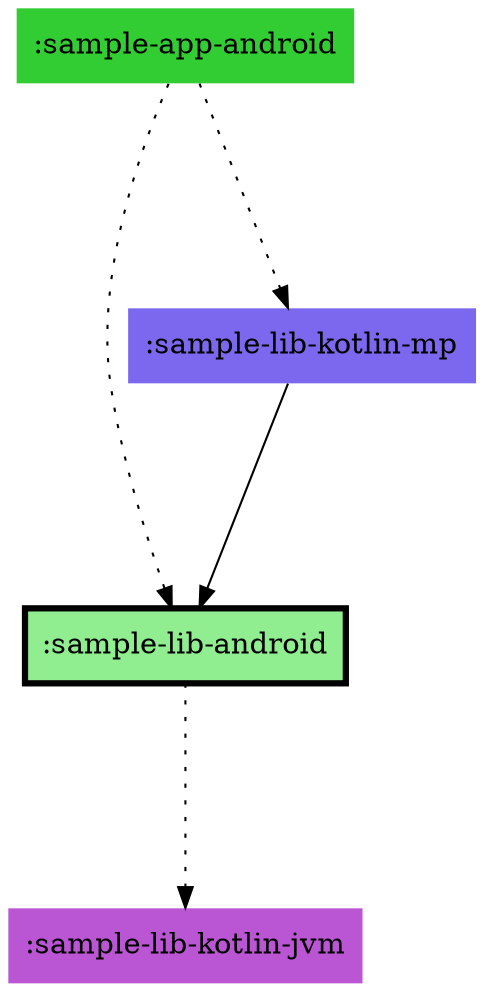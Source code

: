 digraph {
  edge [arrowhead="normal",arrowtail="none"]
  graph [bgcolor="transparent",dpi="100",fontsize="30",layout="dot",ranksep="1.5",rankdir="TB"]
  node [style="filled"]
  ":sample-app-android" [fillcolor="limegreen",shape="none"]
  ":sample-lib-android" [fillcolor="lightgreen",penwidth="3",shape="box"]
  ":sample-lib-kotlin-jvm" [fillcolor="mediumorchid",shape="none"]
  ":sample-lib-kotlin-mp" [fillcolor="mediumslateblue",shape="none"]
  ":sample-app-android" -> ":sample-lib-android" [style="dotted"]
  ":sample-app-android" -> ":sample-lib-kotlin-mp" [style="dotted"]
  ":sample-lib-android" -> ":sample-lib-kotlin-jvm" [style="dotted"]
  ":sample-lib-kotlin-mp" -> ":sample-lib-android" [style="solid"]
}
